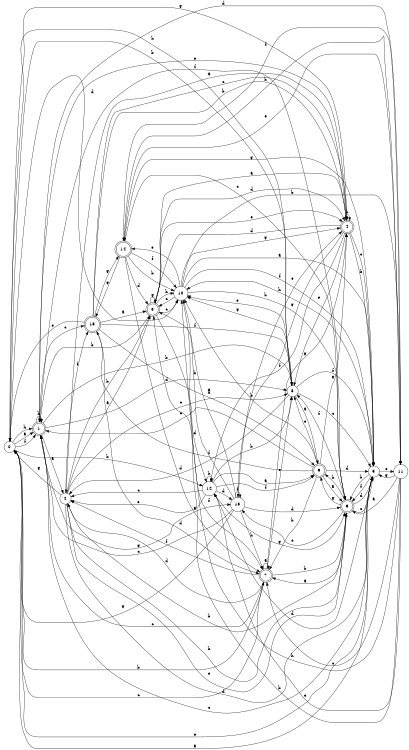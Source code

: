 digraph n13_4 {
__start0 [label="" shape="none"];

rankdir=LR;
size="8,5";

s0 [style="filled", color="black", fillcolor="white" shape="circle", label="0"];
s1 [style="rounded,filled", color="black", fillcolor="white" shape="doublecircle", label="1"];
s2 [style="filled", color="black", fillcolor="white" shape="circle", label="2"];
s3 [style="rounded,filled", color="black", fillcolor="white" shape="doublecircle", label="3"];
s4 [style="rounded,filled", color="black", fillcolor="white" shape="doublecircle", label="4"];
s5 [style="filled", color="black", fillcolor="white" shape="circle", label="5"];
s6 [style="rounded,filled", color="black", fillcolor="white" shape="doublecircle", label="6"];
s7 [style="rounded,filled", color="black", fillcolor="white" shape="doublecircle", label="7"];
s8 [style="filled", color="black", fillcolor="white" shape="circle", label="8"];
s9 [style="rounded,filled", color="black", fillcolor="white" shape="doublecircle", label="9"];
s10 [style="filled", color="black", fillcolor="white" shape="circle", label="10"];
s11 [style="filled", color="black", fillcolor="white" shape="circle", label="11"];
s12 [style="filled", color="black", fillcolor="white" shape="circle", label="12"];
s13 [style="filled", color="black", fillcolor="white" shape="circle", label="13"];
s14 [style="rounded,filled", color="black", fillcolor="white" shape="doublecircle", label="14"];
s15 [style="rounded,filled", color="black", fillcolor="white" shape="doublecircle", label="15"];
s0 -> s1 [label="a"];
s0 -> s12 [label="b"];
s0 -> s7 [label="c"];
s0 -> s10 [label="d"];
s0 -> s5 [label="e"];
s0 -> s1 [label="f"];
s0 -> s4 [label="g"];
s0 -> s1 [label="h"];
s1 -> s2 [label="a"];
s1 -> s8 [label="b"];
s1 -> s15 [label="c"];
s1 -> s8 [label="d"];
s1 -> s4 [label="e"];
s1 -> s6 [label="f"];
s1 -> s13 [label="g"];
s1 -> s1 [label="h"];
s2 -> s3 [label="a"];
s2 -> s3 [label="b"];
s2 -> s8 [label="c"];
s2 -> s5 [label="d"];
s2 -> s6 [label="e"];
s2 -> s15 [label="f"];
s2 -> s0 [label="g"];
s2 -> s6 [label="h"];
s3 -> s4 [label="a"];
s3 -> s1 [label="b"];
s3 -> s10 [label="c"];
s3 -> s4 [label="d"];
s3 -> s4 [label="e"];
s3 -> s7 [label="f"];
s3 -> s3 [label="g"];
s3 -> s10 [label="h"];
s4 -> s2 [label="a"];
s4 -> s5 [label="b"];
s4 -> s5 [label="c"];
s4 -> s3 [label="d"];
s4 -> s8 [label="e"];
s4 -> s12 [label="f"];
s4 -> s13 [label="g"];
s4 -> s4 [label="h"];
s5 -> s0 [label="a"];
s5 -> s6 [label="b"];
s5 -> s1 [label="c"];
s5 -> s12 [label="d"];
s5 -> s11 [label="e"];
s5 -> s6 [label="f"];
s5 -> s14 [label="g"];
s5 -> s10 [label="h"];
s6 -> s7 [label="a"];
s6 -> s2 [label="b"];
s6 -> s5 [label="c"];
s6 -> s5 [label="d"];
s6 -> s13 [label="e"];
s6 -> s8 [label="f"];
s6 -> s9 [label="g"];
s6 -> s9 [label="h"];
s7 -> s7 [label="a"];
s7 -> s0 [label="b"];
s7 -> s1 [label="c"];
s7 -> s2 [label="d"];
s7 -> s8 [label="e"];
s7 -> s2 [label="f"];
s7 -> s4 [label="g"];
s7 -> s6 [label="h"];
s8 -> s9 [label="a"];
s8 -> s0 [label="b"];
s8 -> s5 [label="c"];
s8 -> s2 [label="d"];
s8 -> s10 [label="e"];
s8 -> s5 [label="f"];
s8 -> s10 [label="g"];
s8 -> s0 [label="h"];
s9 -> s6 [label="a"];
s9 -> s10 [label="b"];
s9 -> s1 [label="c"];
s9 -> s5 [label="d"];
s9 -> s8 [label="e"];
s9 -> s15 [label="f"];
s9 -> s4 [label="g"];
s9 -> s7 [label="h"];
s10 -> s5 [label="a"];
s10 -> s11 [label="b"];
s10 -> s3 [label="c"];
s10 -> s12 [label="d"];
s10 -> s14 [label="e"];
s10 -> s5 [label="f"];
s10 -> s4 [label="g"];
s10 -> s6 [label="h"];
s11 -> s6 [label="a"];
s11 -> s3 [label="b"];
s11 -> s7 [label="c"];
s11 -> s1 [label="d"];
s11 -> s12 [label="e"];
s11 -> s14 [label="f"];
s11 -> s5 [label="g"];
s11 -> s10 [label="h"];
s12 -> s9 [label="a"];
s12 -> s8 [label="b"];
s12 -> s2 [label="c"];
s12 -> s13 [label="d"];
s12 -> s2 [label="e"];
s12 -> s9 [label="f"];
s12 -> s6 [label="g"];
s12 -> s12 [label="h"];
s13 -> s10 [label="a"];
s13 -> s3 [label="b"];
s13 -> s1 [label="c"];
s13 -> s6 [label="d"];
s13 -> s4 [label="e"];
s13 -> s13 [label="f"];
s13 -> s0 [label="g"];
s13 -> s7 [label="h"];
s14 -> s7 [label="a"];
s14 -> s10 [label="b"];
s14 -> s6 [label="c"];
s14 -> s3 [label="d"];
s14 -> s11 [label="e"];
s14 -> s10 [label="f"];
s14 -> s15 [label="g"];
s14 -> s11 [label="h"];
s15 -> s3 [label="a"];
s15 -> s4 [label="b"];
s15 -> s4 [label="c"];
s15 -> s7 [label="d"];
s15 -> s0 [label="e"];
s15 -> s8 [label="f"];
s15 -> s14 [label="g"];
s15 -> s9 [label="h"];

}